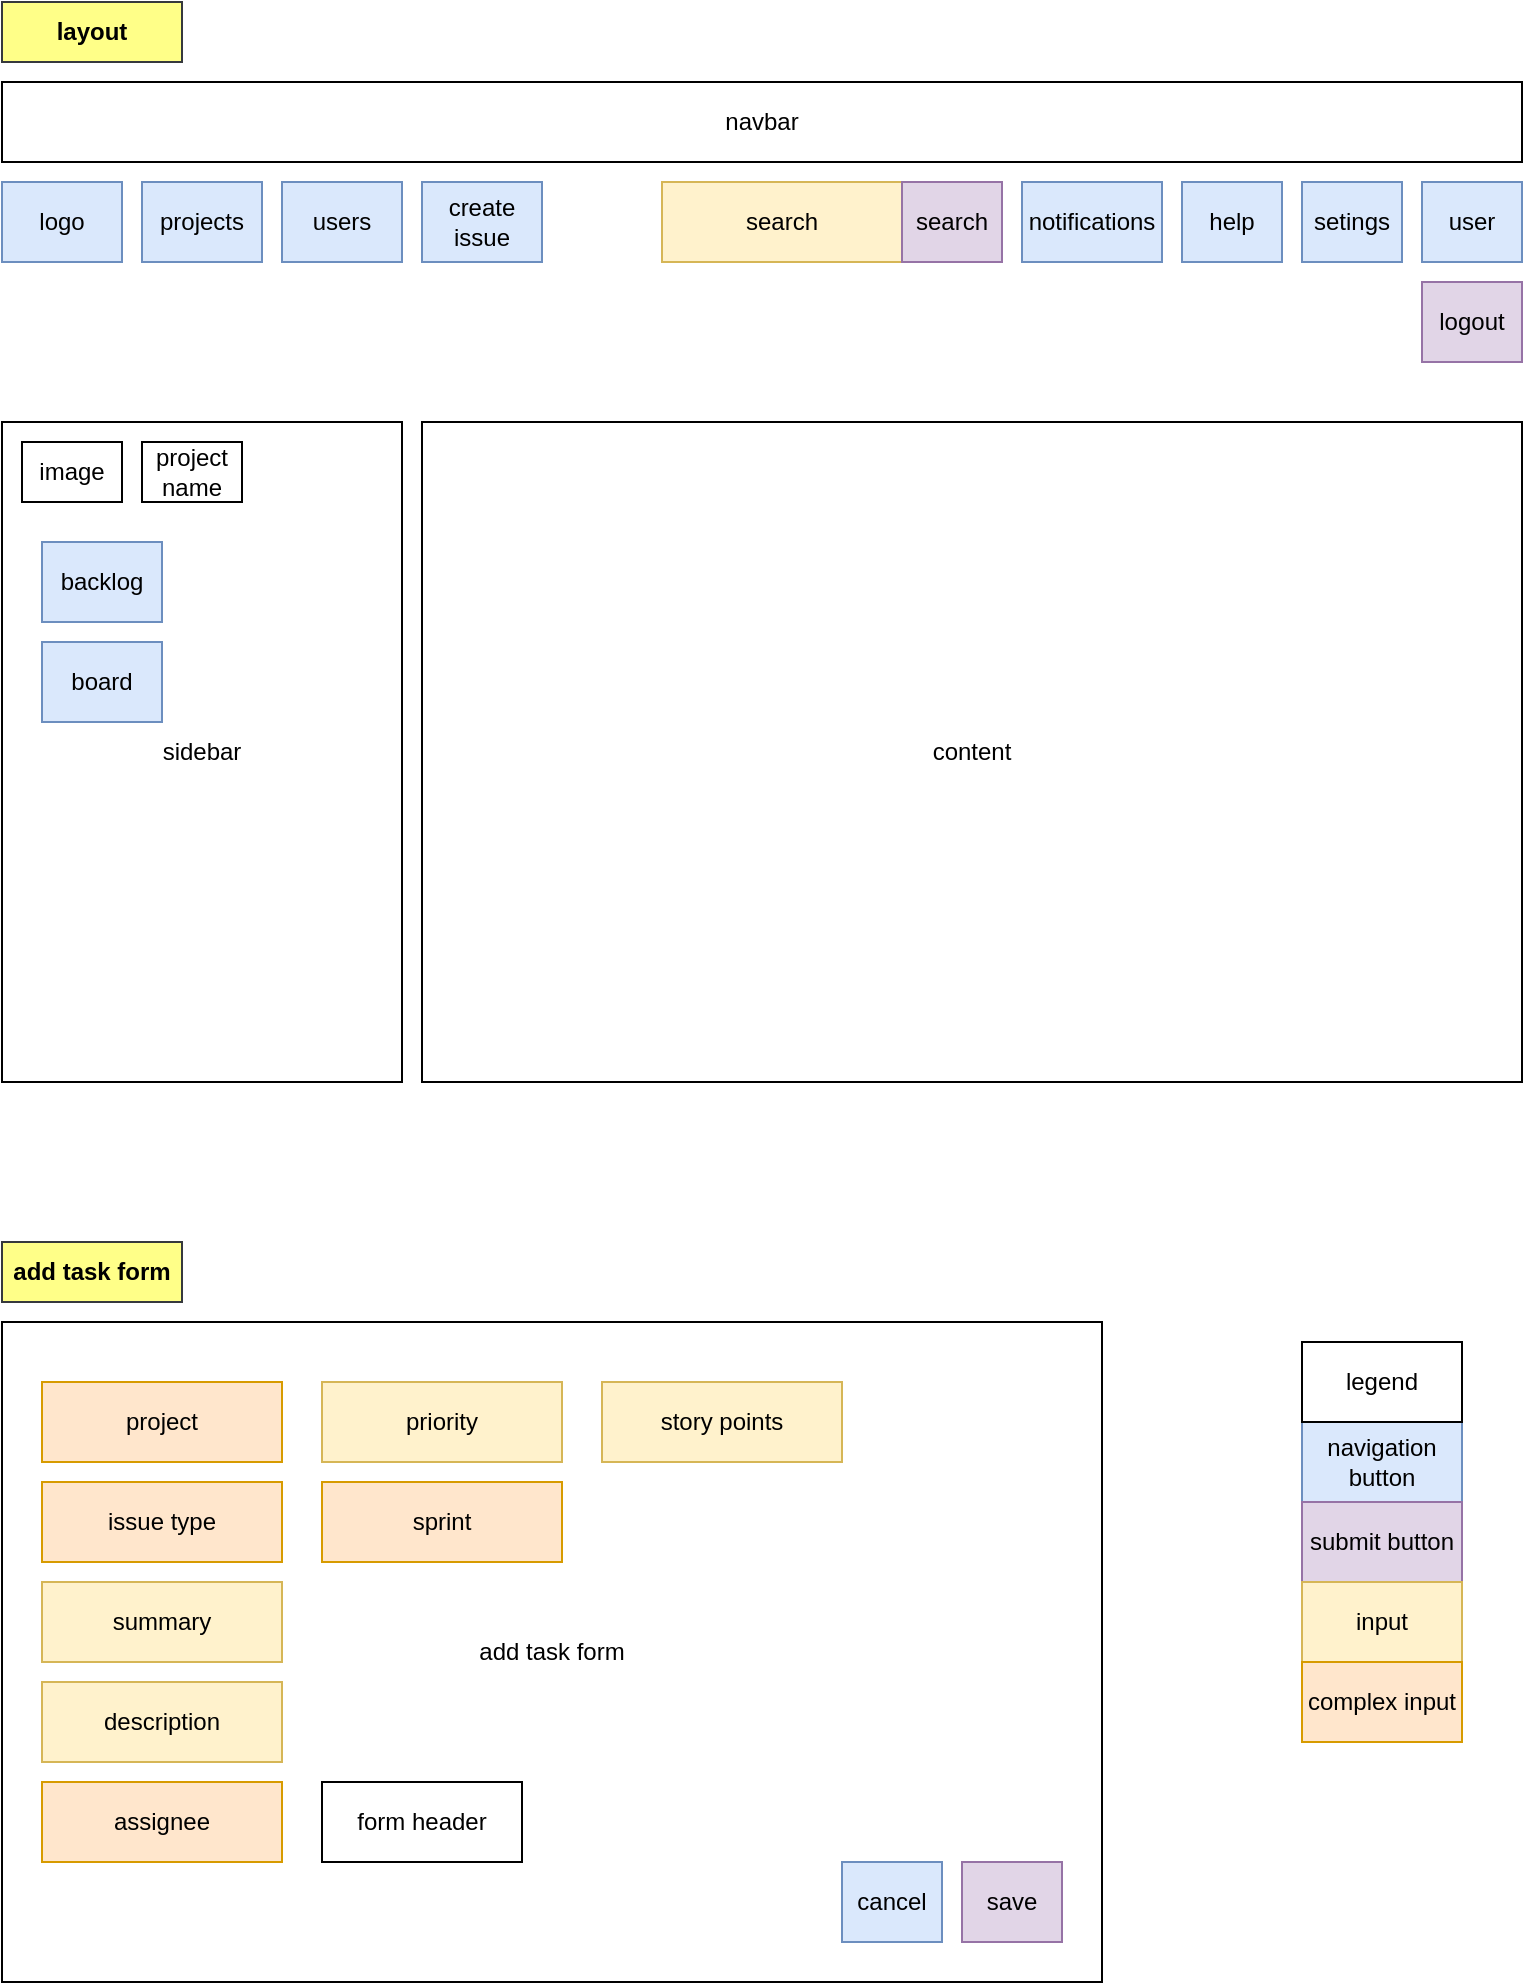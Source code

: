 <mxfile>
    <diagram id="74PbdGz2UCag46kpLz8n" name="design">
        <mxGraphModel dx="1734" dy="933" grid="1" gridSize="10" guides="1" tooltips="1" connect="1" arrows="1" fold="1" page="1" pageScale="1" pageWidth="850" pageHeight="1100" math="0" shadow="0">
            <root>
                <mxCell id="0"/>
                <mxCell id="1" parent="0"/>
                <mxCell id="2" value="navbar" style="rounded=0;whiteSpace=wrap;html=1;" parent="1" vertex="1">
                    <mxGeometry x="30" y="90" width="760" height="40" as="geometry"/>
                </mxCell>
                <mxCell id="3" value="search" style="rounded=0;whiteSpace=wrap;html=1;fillColor=#fff2cc;strokeColor=#d6b656;" parent="1" vertex="1">
                    <mxGeometry x="360" y="140" width="120" height="40" as="geometry"/>
                </mxCell>
                <mxCell id="4" value="notifications" style="rounded=0;whiteSpace=wrap;html=1;fillColor=#dae8fc;strokeColor=#6c8ebf;" parent="1" vertex="1">
                    <mxGeometry x="540" y="140" width="70" height="40" as="geometry"/>
                </mxCell>
                <mxCell id="5" value="help" style="rounded=0;whiteSpace=wrap;html=1;fillColor=#dae8fc;strokeColor=#6c8ebf;" parent="1" vertex="1">
                    <mxGeometry x="620" y="140" width="50" height="40" as="geometry"/>
                </mxCell>
                <mxCell id="6" value="setings" style="rounded=0;whiteSpace=wrap;html=1;fillColor=#dae8fc;strokeColor=#6c8ebf;" parent="1" vertex="1">
                    <mxGeometry x="680" y="140" width="50" height="40" as="geometry"/>
                </mxCell>
                <mxCell id="7" value="user" style="rounded=0;whiteSpace=wrap;html=1;fillColor=#dae8fc;strokeColor=#6c8ebf;" parent="1" vertex="1">
                    <mxGeometry x="740" y="140" width="50" height="40" as="geometry"/>
                </mxCell>
                <mxCell id="8" value="logout" style="rounded=0;whiteSpace=wrap;html=1;fillColor=#e1d5e7;strokeColor=#9673a6;" parent="1" vertex="1">
                    <mxGeometry x="740" y="190" width="50" height="40" as="geometry"/>
                </mxCell>
                <mxCell id="9" value="logo" style="rounded=0;whiteSpace=wrap;html=1;fillColor=#dae8fc;strokeColor=#6c8ebf;" parent="1" vertex="1">
                    <mxGeometry x="30" y="140" width="60" height="40" as="geometry"/>
                </mxCell>
                <mxCell id="10" value="projects" style="rounded=0;whiteSpace=wrap;html=1;fillColor=#dae8fc;strokeColor=#6c8ebf;" parent="1" vertex="1">
                    <mxGeometry x="100" y="140" width="60" height="40" as="geometry"/>
                </mxCell>
                <mxCell id="11" value="users" style="rounded=0;whiteSpace=wrap;html=1;fillColor=#dae8fc;strokeColor=#6c8ebf;" parent="1" vertex="1">
                    <mxGeometry x="170" y="140" width="60" height="40" as="geometry"/>
                </mxCell>
                <mxCell id="12" value="sidebar" style="rounded=0;whiteSpace=wrap;html=1;" parent="1" vertex="1">
                    <mxGeometry x="30" y="260" width="200" height="330" as="geometry"/>
                </mxCell>
                <mxCell id="13" value="content" style="rounded=0;whiteSpace=wrap;html=1;" parent="1" vertex="1">
                    <mxGeometry x="240" y="260" width="550" height="330" as="geometry"/>
                </mxCell>
                <mxCell id="14" value="create issue" style="rounded=0;whiteSpace=wrap;html=1;fillColor=#dae8fc;strokeColor=#6c8ebf;" parent="1" vertex="1">
                    <mxGeometry x="240" y="140" width="60" height="40" as="geometry"/>
                </mxCell>
                <mxCell id="15" value="board" style="rounded=0;whiteSpace=wrap;html=1;fillColor=#dae8fc;strokeColor=#6c8ebf;" parent="1" vertex="1">
                    <mxGeometry x="50" y="370" width="60" height="40" as="geometry"/>
                </mxCell>
                <mxCell id="16" value="backlog" style="rounded=0;whiteSpace=wrap;html=1;fillColor=#dae8fc;strokeColor=#6c8ebf;" parent="1" vertex="1">
                    <mxGeometry x="50" y="320" width="60" height="40" as="geometry"/>
                </mxCell>
                <mxCell id="18" value="image" style="rounded=0;whiteSpace=wrap;html=1;" parent="1" vertex="1">
                    <mxGeometry x="40" y="270" width="50" height="30" as="geometry"/>
                </mxCell>
                <mxCell id="19" value="project name" style="rounded=0;whiteSpace=wrap;html=1;" parent="1" vertex="1">
                    <mxGeometry x="100" y="270" width="50" height="30" as="geometry"/>
                </mxCell>
                <mxCell id="46" value="add task form" style="rounded=0;whiteSpace=wrap;html=1;" parent="1" vertex="1">
                    <mxGeometry x="30" y="710" width="550" height="330" as="geometry"/>
                </mxCell>
                <mxCell id="47" value="project" style="rounded=0;whiteSpace=wrap;html=1;fillColor=#ffe6cc;strokeColor=#d79b00;" parent="1" vertex="1">
                    <mxGeometry x="50" y="740" width="120" height="40" as="geometry"/>
                </mxCell>
                <mxCell id="48" value="issue type" style="rounded=0;whiteSpace=wrap;html=1;fillColor=#ffe6cc;strokeColor=#d79b00;" parent="1" vertex="1">
                    <mxGeometry x="50" y="790" width="120" height="40" as="geometry"/>
                </mxCell>
                <mxCell id="49" value="summary" style="rounded=0;whiteSpace=wrap;html=1;fillColor=#fff2cc;strokeColor=#d6b656;" parent="1" vertex="1">
                    <mxGeometry x="50" y="840" width="120" height="40" as="geometry"/>
                </mxCell>
                <mxCell id="50" value="description" style="rounded=0;whiteSpace=wrap;html=1;fillColor=#fff2cc;strokeColor=#d6b656;" parent="1" vertex="1">
                    <mxGeometry x="50" y="890" width="120" height="40" as="geometry"/>
                </mxCell>
                <mxCell id="51" value="assignee" style="rounded=0;whiteSpace=wrap;html=1;fillColor=#ffe6cc;strokeColor=#d79b00;" parent="1" vertex="1">
                    <mxGeometry x="50" y="940" width="120" height="40" as="geometry"/>
                </mxCell>
                <mxCell id="52" value="priority" style="rounded=0;whiteSpace=wrap;html=1;fillColor=#fff2cc;strokeColor=#d6b656;" parent="1" vertex="1">
                    <mxGeometry x="190" y="740" width="120" height="40" as="geometry"/>
                </mxCell>
                <mxCell id="54" value="sprint" style="rounded=0;whiteSpace=wrap;html=1;fillColor=#ffe6cc;strokeColor=#d79b00;" parent="1" vertex="1">
                    <mxGeometry x="190" y="790" width="120" height="40" as="geometry"/>
                </mxCell>
                <mxCell id="55" value="story points" style="rounded=0;whiteSpace=wrap;html=1;fillColor=#fff2cc;strokeColor=#d6b656;" parent="1" vertex="1">
                    <mxGeometry x="330" y="740" width="120" height="40" as="geometry"/>
                </mxCell>
                <mxCell id="56" value="cancel" style="rounded=0;whiteSpace=wrap;html=1;fillColor=#dae8fc;strokeColor=#6c8ebf;" parent="1" vertex="1">
                    <mxGeometry x="450" y="980" width="50" height="40" as="geometry"/>
                </mxCell>
                <mxCell id="57" value="save" style="rounded=0;whiteSpace=wrap;html=1;fillColor=#e1d5e7;strokeColor=#9673a6;" parent="1" vertex="1">
                    <mxGeometry x="510" y="980" width="50" height="40" as="geometry"/>
                </mxCell>
                <mxCell id="58" value="form header" style="rounded=0;whiteSpace=wrap;html=1;" parent="1" vertex="1">
                    <mxGeometry x="190" y="940" width="100" height="40" as="geometry"/>
                </mxCell>
                <mxCell id="59" value="search" style="rounded=0;whiteSpace=wrap;html=1;fillColor=#e1d5e7;strokeColor=#9673a6;" parent="1" vertex="1">
                    <mxGeometry x="480" y="140" width="50" height="40" as="geometry"/>
                </mxCell>
                <mxCell id="61" value="add task form" style="rounded=0;whiteSpace=wrap;html=1;fillColor=#ffff88;strokeColor=#36393d;fontStyle=1" parent="1" vertex="1">
                    <mxGeometry x="30" y="670" width="90" height="30" as="geometry"/>
                </mxCell>
                <mxCell id="62" value="layout" style="rounded=0;whiteSpace=wrap;html=1;fillColor=#ffff88;strokeColor=#36393d;fontStyle=1" parent="1" vertex="1">
                    <mxGeometry x="30" y="50" width="90" height="30" as="geometry"/>
                </mxCell>
                <mxCell id="63" value="navigation button" style="rounded=0;whiteSpace=wrap;html=1;fillColor=#dae8fc;strokeColor=#6c8ebf;" parent="1" vertex="1">
                    <mxGeometry x="680" y="760" width="80" height="40" as="geometry"/>
                </mxCell>
                <mxCell id="64" value="submit button" style="rounded=0;whiteSpace=wrap;html=1;fillColor=#e1d5e7;strokeColor=#9673a6;" parent="1" vertex="1">
                    <mxGeometry x="680" y="800" width="80" height="40" as="geometry"/>
                </mxCell>
                <mxCell id="65" value="input" style="rounded=0;whiteSpace=wrap;html=1;fillColor=#fff2cc;strokeColor=#d6b656;" parent="1" vertex="1">
                    <mxGeometry x="680" y="840" width="80" height="40" as="geometry"/>
                </mxCell>
                <mxCell id="66" value="complex input" style="rounded=0;whiteSpace=wrap;html=1;fillColor=#ffe6cc;strokeColor=#d79b00;" parent="1" vertex="1">
                    <mxGeometry x="680" y="880" width="80" height="40" as="geometry"/>
                </mxCell>
                <mxCell id="67" value="legend" style="rounded=0;whiteSpace=wrap;html=1;" vertex="1" parent="1">
                    <mxGeometry x="680" y="720" width="80" height="40" as="geometry"/>
                </mxCell>
            </root>
        </mxGraphModel>
    </diagram>
</mxfile>